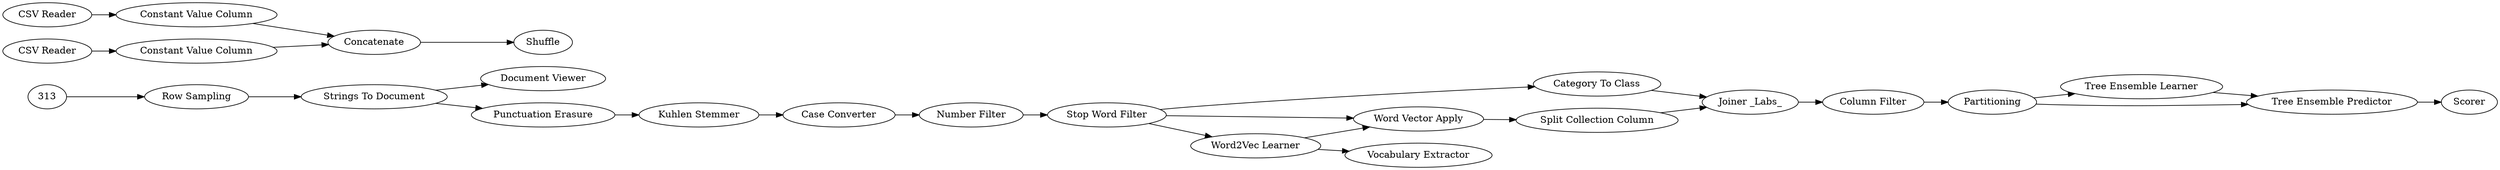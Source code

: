 digraph {
	7 [label="Strings To Document"]
	8 [label="Document Viewer"]
	21 [label=Partitioning]
	22 [label="Tree Ensemble Learner"]
	23 [label="Tree Ensemble Predictor"]
	24 [label=Scorer]
	96 [label="Word Vector Apply"]
	97 [label="Split Collection Column"]
	98 [label="Column Filter"]
	100 [label="Vocabulary Extractor"]
	305 [label="Category To Class"]
	311 [label="Joiner _Labs_"]
	9 [label="Punctuation Erasure"]
	11 [label="Case Converter"]
	12 [label="Number Filter"]
	13 [label="Stop Word Filter"]
	27 [label="Kuhlen Stemmer"]
	1 [label="CSV Reader"]
	2 [label="CSV Reader"]
	3 [label="Constant Value Column"]
	4 [label="Constant Value Column"]
	5 [label=Concatenate]
	6 [label=Shuffle]
	316 [label="Row Sampling"]
	317 [label="Word2Vec Learner"]
	9 -> 27
	11 -> 12
	12 -> 13
	27 -> 11
	1 -> 3
	2 -> 4
	3 -> 5
	4 -> 5
	5 -> 6
	7 -> 8
	7 -> 9
	21 -> 23
	21 -> 22
	22 -> 23
	23 -> 24
	96 -> 97
	97 -> 311
	98 -> 21
	305 -> 311
	311 -> 98
	13 -> 317
	13 -> 305
	13 -> 96
	313 -> 316
	316 -> 7
	317 -> 100
	317 -> 96
	rankdir=LR
}
